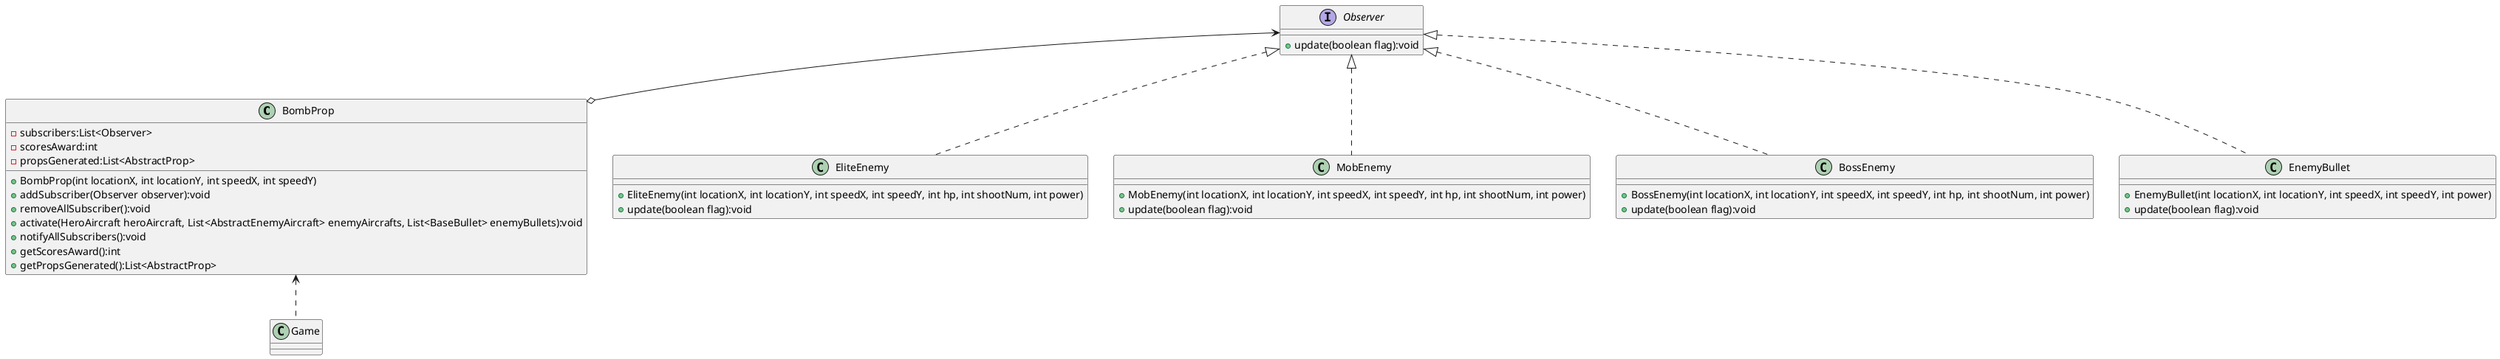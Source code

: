 @startuml
'https://plantuml.com/class-diagram
'观察者模式 uml类图

BombProp <.. Game
Observer <--o BombProp
Observer <|.. EliteEnemy
Observer <|.. MobEnemy
Observer <|.. BossEnemy
Observer <|.. EnemyBullet

interface Observer{
    + update(boolean flag):void
}

class EnemyBullet {
    + EnemyBullet(int locationX, int locationY, int speedX, int speedY, int power)
    + update(boolean flag):void
}


class EliteEnemy {
    + EliteEnemy(int locationX, int locationY, int speedX, int speedY, int hp, int shootNum, int power)
    + update(boolean flag):void
}

class MobEnemy {
    + MobEnemy(int locationX, int locationY, int speedX, int speedY, int hp, int shootNum, int power)
    + update(boolean flag):void
}

class BossEnemy {
    + BossEnemy(int locationX, int locationY, int speedX, int speedY, int hp, int shootNum, int power)
    + update(boolean flag):void
}

class BombProp {
    - subscribers:List<Observer>
    - scoresAward:int
    - propsGenerated:List<AbstractProp>
    + BombProp(int locationX, int locationY, int speedX, int speedY)
    + addSubscriber(Observer observer):void
    + removeAllSubscriber():void
    + activate(HeroAircraft heroAircraft, List<AbstractEnemyAircraft> enemyAircrafts, List<BaseBullet> enemyBullets):void
    + notifyAllSubscribers():void
    + getScoresAward():int
    + getPropsGenerated():List<AbstractProp>
}


@enduml